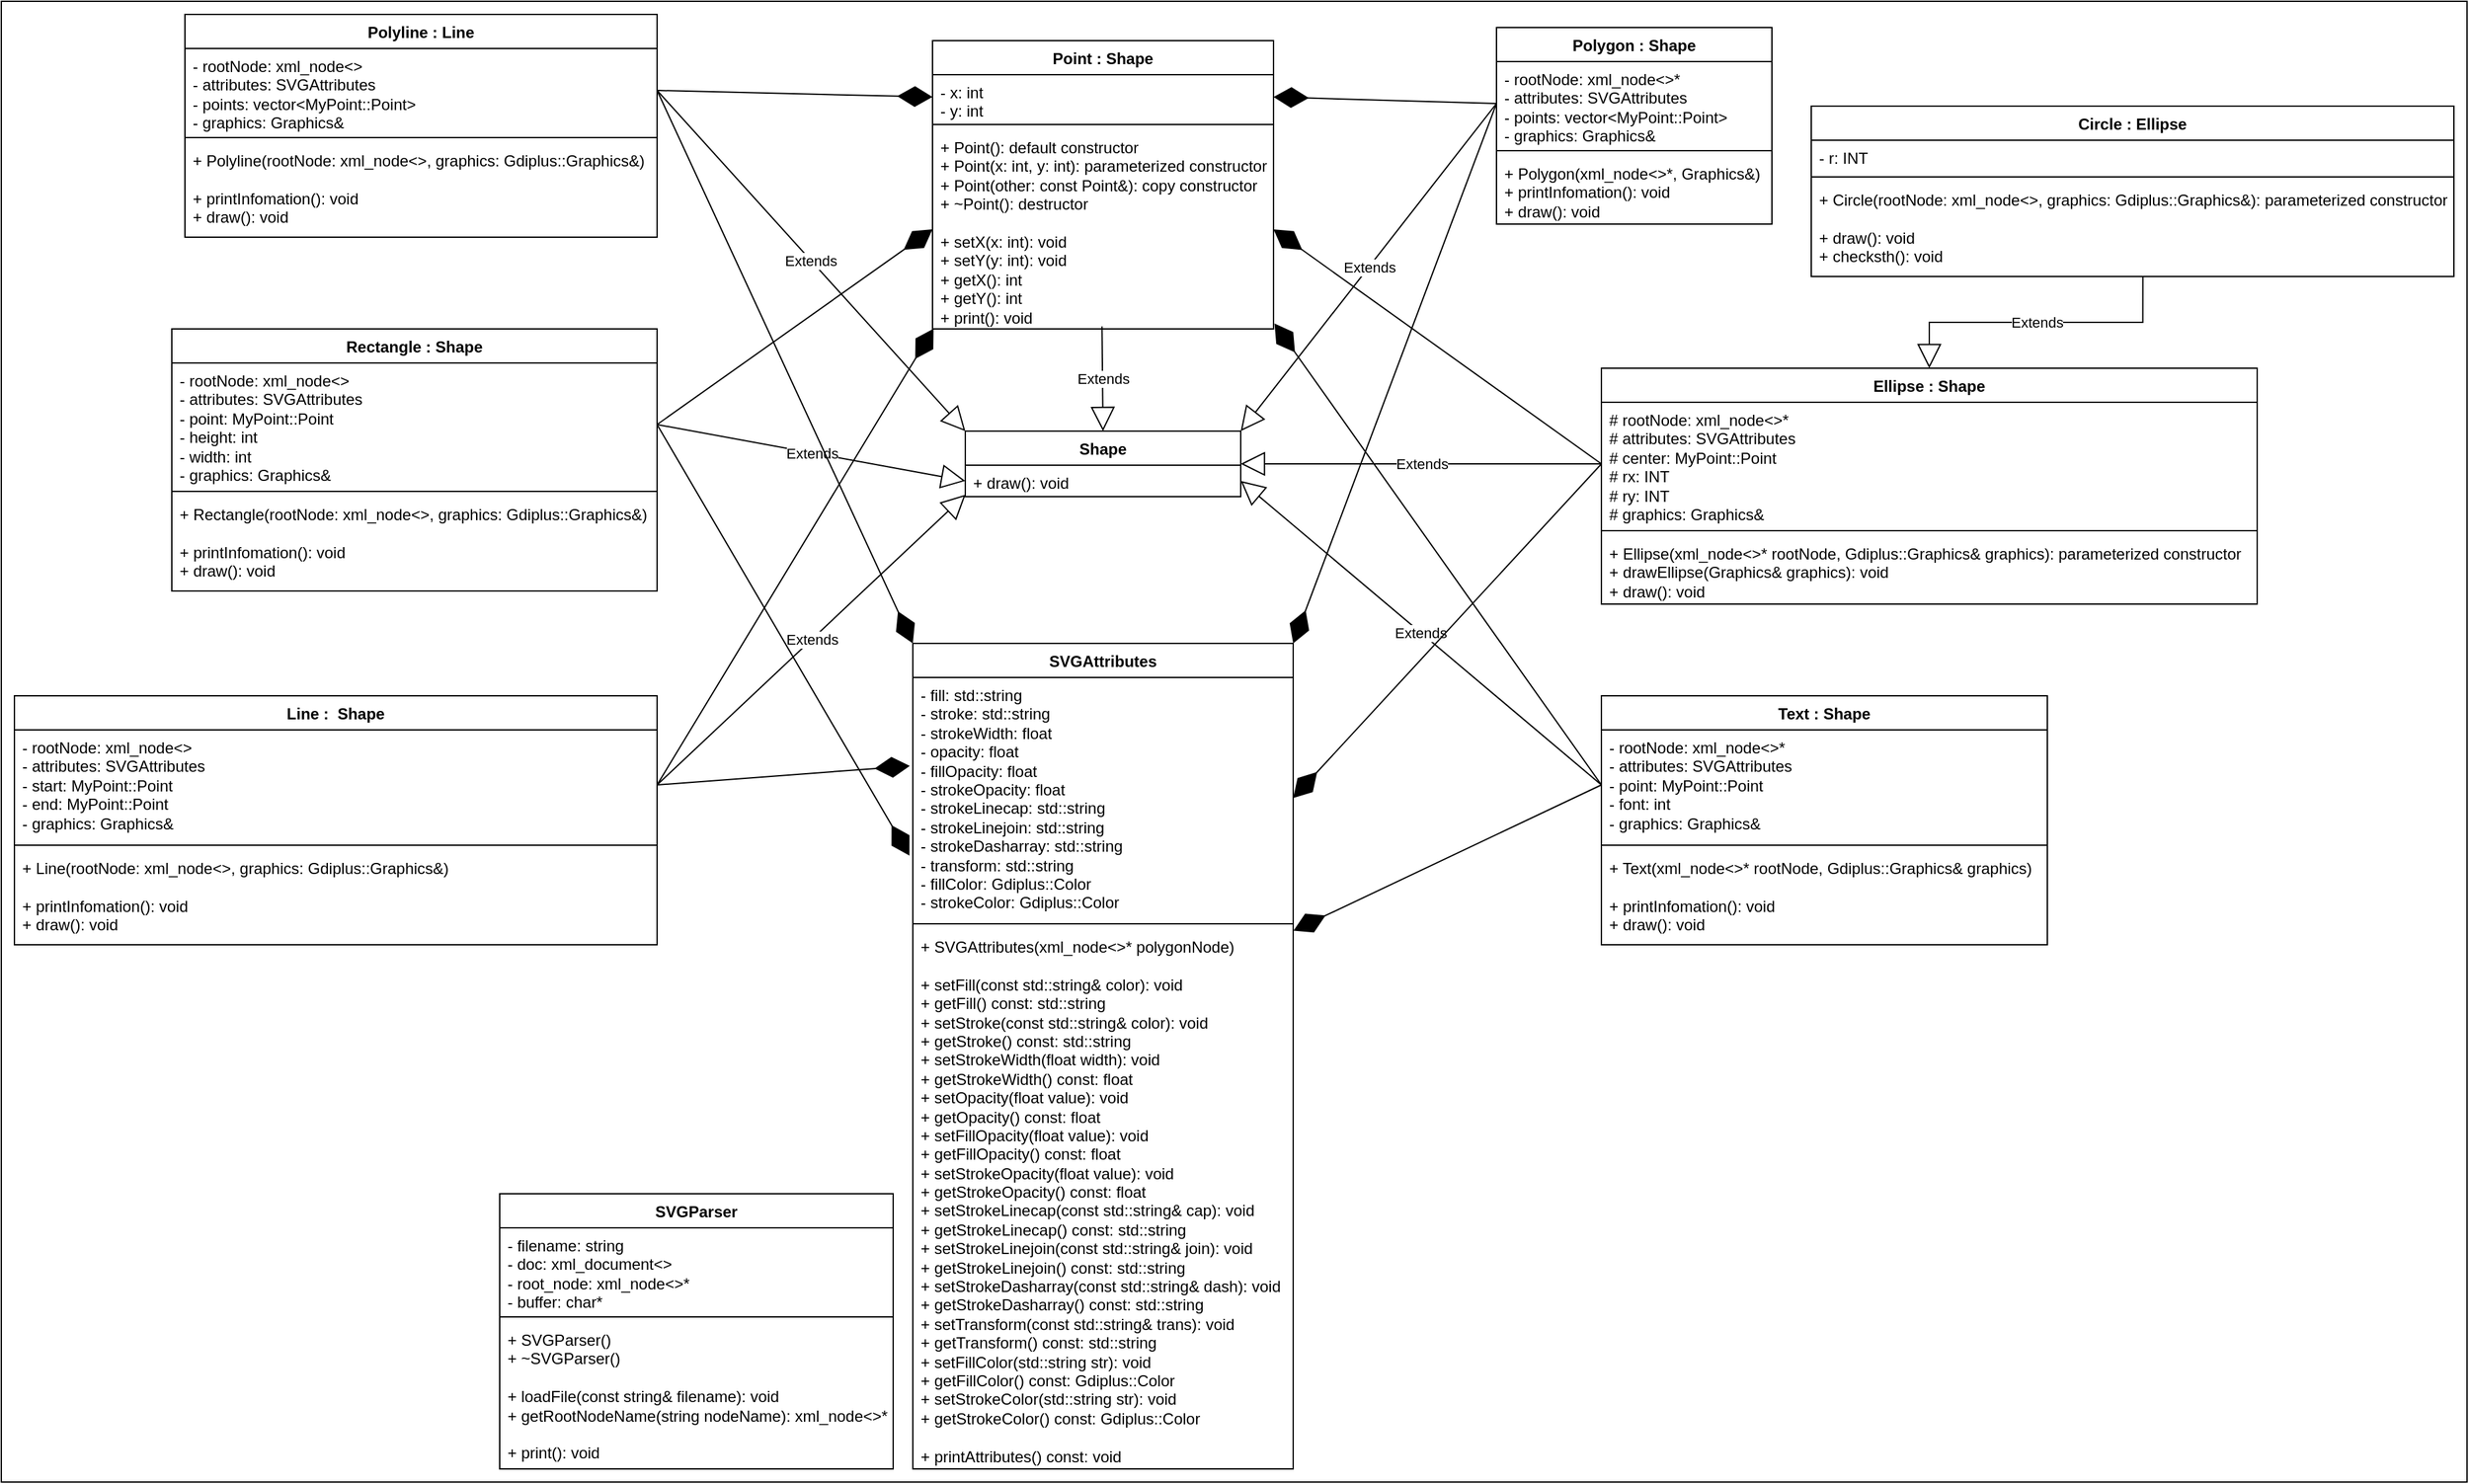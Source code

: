 <mxfile version="24.8.3">
  <diagram name="Class Diagram" id="P1AetLGwE0EaMBlv26rs">
    <mxGraphModel dx="2392" dy="1151" grid="1" gridSize="10" guides="1" tooltips="1" connect="1" arrows="1" fold="1" page="1" pageScale="1" pageWidth="850" pageHeight="1100" math="0" shadow="0">
      <root>
        <mxCell id="0" />
        <mxCell id="1" parent="0" />
        <mxCell id="tgiKolL8vVsNQKiTnMbF-88" value="" style="rounded=0;whiteSpace=wrap;html=1;" vertex="1" parent="1">
          <mxGeometry x="340" y="30" width="1880" height="1130" as="geometry" />
        </mxCell>
        <mxCell id="tgiKolL8vVsNQKiTnMbF-1" value="Ellipse : Shape" style="swimlane;fontStyle=1;align=center;verticalAlign=top;childLayout=stackLayout;horizontal=1;startSize=26;horizontalStack=0;resizeParent=1;resizeParentMax=0;resizeLast=0;collapsible=1;marginBottom=0;whiteSpace=wrap;html=1;" vertex="1" parent="1">
          <mxGeometry x="1560" y="310" width="500" height="180" as="geometry" />
        </mxCell>
        <mxCell id="tgiKolL8vVsNQKiTnMbF-2" value="&lt;div&gt;# rootNode:&amp;nbsp;&lt;span style=&quot;background-color: initial;&quot;&gt;xml_node&amp;lt;&amp;gt;*&lt;/span&gt;&lt;/div&gt;&lt;div&gt;&lt;span style=&quot;background-color: initial;&quot;&gt;# attributes:&amp;nbsp;&lt;/span&gt;&lt;span style=&quot;background-color: initial;&quot;&gt;SVGAttributes&lt;/span&gt;&lt;/div&gt;&lt;div&gt;&lt;span style=&quot;background-color: initial;&quot;&gt;# center:&amp;nbsp;&lt;/span&gt;&lt;span style=&quot;background-color: initial;&quot;&gt;MyPoint::Point&lt;/span&gt;&lt;/div&gt;&lt;div&gt;&lt;span style=&quot;background-color: initial;&quot;&gt;# rx:&amp;nbsp;&lt;/span&gt;&lt;span style=&quot;background-color: initial;&quot;&gt;INT&lt;/span&gt;&lt;/div&gt;&lt;div&gt;&lt;span style=&quot;background-color: initial;&quot;&gt;# ry:&amp;nbsp;&lt;/span&gt;&lt;span style=&quot;background-color: initial;&quot;&gt;INT&lt;/span&gt;&lt;/div&gt;&lt;div&gt;&lt;span style=&quot;background-color: initial;&quot;&gt;# graphics:&amp;nbsp;&lt;/span&gt;&lt;span style=&quot;background-color: initial;&quot;&gt;Graphics&amp;amp;&lt;/span&gt;&lt;/div&gt;" style="text;strokeColor=none;fillColor=none;align=left;verticalAlign=top;spacingLeft=4;spacingRight=4;overflow=hidden;rotatable=0;points=[[0,0.5],[1,0.5]];portConstraint=eastwest;whiteSpace=wrap;html=1;" vertex="1" parent="tgiKolL8vVsNQKiTnMbF-1">
          <mxGeometry y="26" width="500" height="94" as="geometry" />
        </mxCell>
        <mxCell id="tgiKolL8vVsNQKiTnMbF-3" value="" style="line;strokeWidth=1;fillColor=none;align=left;verticalAlign=middle;spacingTop=-1;spacingLeft=3;spacingRight=3;rotatable=0;labelPosition=right;points=[];portConstraint=eastwest;strokeColor=inherit;" vertex="1" parent="tgiKolL8vVsNQKiTnMbF-1">
          <mxGeometry y="120" width="500" height="8" as="geometry" />
        </mxCell>
        <mxCell id="tgiKolL8vVsNQKiTnMbF-4" value="&lt;div&gt;&lt;span style=&quot;background-color: initial;&quot;&gt;&lt;div&gt;+ Ellipse(xml_node&amp;lt;&amp;gt;* rootNode, Gdiplus::Graphics&amp;amp; graphics): parameterized constructor&lt;/div&gt;&lt;div&gt;+ drawEllipse(Graphics&amp;amp; graphics):&amp;nbsp;&lt;span style=&quot;background-color: initial;&quot;&gt;void&lt;/span&gt;&lt;/div&gt;&lt;/span&gt;&lt;span style=&quot;background-color: initial;&quot;&gt;&lt;div&gt;+ draw():&amp;nbsp;&lt;span style=&quot;background-color: initial;&quot;&gt;void&lt;/span&gt;&lt;span style=&quot;background-color: initial;&quot;&gt;&amp;nbsp;&lt;/span&gt;&lt;/div&gt;&lt;/span&gt;&lt;/div&gt;" style="text;strokeColor=none;fillColor=none;align=left;verticalAlign=top;spacingLeft=4;spacingRight=4;overflow=hidden;rotatable=0;points=[[0,0.5],[1,0.5]];portConstraint=eastwest;whiteSpace=wrap;html=1;" vertex="1" parent="tgiKolL8vVsNQKiTnMbF-1">
          <mxGeometry y="128" width="500" height="52" as="geometry" />
        </mxCell>
        <mxCell id="tgiKolL8vVsNQKiTnMbF-5" value="Point : Shape" style="swimlane;fontStyle=1;align=center;verticalAlign=top;childLayout=stackLayout;horizontal=1;startSize=26;horizontalStack=0;resizeParent=1;resizeParentMax=0;resizeLast=0;collapsible=1;marginBottom=0;whiteSpace=wrap;html=1;" vertex="1" parent="1">
          <mxGeometry x="1050" y="60" width="260" height="220" as="geometry" />
        </mxCell>
        <mxCell id="tgiKolL8vVsNQKiTnMbF-6" value="&lt;div&gt;- x: int&lt;/div&gt;&lt;div&gt;- y: int&lt;/div&gt;" style="text;strokeColor=none;fillColor=none;align=left;verticalAlign=top;spacingLeft=4;spacingRight=4;overflow=hidden;rotatable=0;points=[[0,0.5],[1,0.5]];portConstraint=eastwest;whiteSpace=wrap;html=1;" vertex="1" parent="tgiKolL8vVsNQKiTnMbF-5">
          <mxGeometry y="26" width="260" height="34" as="geometry" />
        </mxCell>
        <mxCell id="tgiKolL8vVsNQKiTnMbF-7" value="" style="line;strokeWidth=1;fillColor=none;align=left;verticalAlign=middle;spacingTop=-1;spacingLeft=3;spacingRight=3;rotatable=0;labelPosition=right;points=[];portConstraint=eastwest;strokeColor=inherit;" vertex="1" parent="tgiKolL8vVsNQKiTnMbF-5">
          <mxGeometry y="60" width="260" height="8" as="geometry" />
        </mxCell>
        <mxCell id="tgiKolL8vVsNQKiTnMbF-8" value="&lt;span style=&quot;background-color: initial;&quot;&gt;&lt;div&gt;+ Point(): default constructor&lt;/div&gt;&lt;div&gt;+ Point(x: int, y: int): parameterized constructor&lt;/div&gt;&lt;div&gt;+ Point(other: const Point&amp;amp;): copy constructor&lt;/div&gt;&lt;div&gt;+ ~Point(): destructor&lt;/div&gt;&lt;div&gt;&lt;br&gt;&lt;/div&gt;&lt;div&gt;+ setX(x: int): void&lt;/div&gt;&lt;div&gt;+ setY(y: int): void&lt;/div&gt;&lt;div&gt;+ getX(): int&lt;/div&gt;&lt;div&gt;+ getY(): int&lt;/div&gt;&lt;div&gt;+ print(): void&lt;/div&gt;&lt;/span&gt;" style="text;strokeColor=none;fillColor=none;align=left;verticalAlign=top;spacingLeft=4;spacingRight=4;overflow=hidden;rotatable=0;points=[[0,0.5],[1,0.5]];portConstraint=eastwest;whiteSpace=wrap;html=1;" vertex="1" parent="tgiKolL8vVsNQKiTnMbF-5">
          <mxGeometry y="68" width="260" height="152" as="geometry" />
        </mxCell>
        <mxCell id="tgiKolL8vVsNQKiTnMbF-9" value="Polygon : Shape" style="swimlane;fontStyle=1;align=center;verticalAlign=top;childLayout=stackLayout;horizontal=1;startSize=26;horizontalStack=0;resizeParent=1;resizeParentMax=0;resizeLast=0;collapsible=1;marginBottom=0;whiteSpace=wrap;html=1;" vertex="1" parent="1">
          <mxGeometry x="1480" y="50" width="210" height="150" as="geometry" />
        </mxCell>
        <mxCell id="tgiKolL8vVsNQKiTnMbF-10" value="&lt;span class=&quot;hljs-deletion&quot;&gt;- rootNode: xml_node&amp;lt;&amp;gt;*&lt;/span&gt;&lt;br/&gt;&lt;span class=&quot;hljs-deletion&quot;&gt;- attributes: SVGAttributes&lt;/span&gt;&lt;br/&gt;&lt;span class=&quot;hljs-deletion&quot;&gt;- points: vector&amp;lt;MyPoint::Point&amp;gt;&lt;/span&gt;&lt;br/&gt;&lt;span class=&quot;hljs-deletion&quot;&gt;- graphics: Graphics&amp;amp;&lt;/span&gt;" style="text;strokeColor=none;fillColor=none;align=left;verticalAlign=top;spacingLeft=4;spacingRight=4;overflow=hidden;rotatable=0;points=[[0,0.5],[1,0.5]];portConstraint=eastwest;whiteSpace=wrap;html=1;" vertex="1" parent="tgiKolL8vVsNQKiTnMbF-9">
          <mxGeometry y="26" width="210" height="64" as="geometry" />
        </mxCell>
        <mxCell id="tgiKolL8vVsNQKiTnMbF-11" value="" style="line;strokeWidth=1;fillColor=none;align=left;verticalAlign=middle;spacingTop=-1;spacingLeft=3;spacingRight=3;rotatable=0;labelPosition=right;points=[];portConstraint=eastwest;strokeColor=inherit;" vertex="1" parent="tgiKolL8vVsNQKiTnMbF-9">
          <mxGeometry y="90" width="210" height="8" as="geometry" />
        </mxCell>
        <mxCell id="tgiKolL8vVsNQKiTnMbF-12" value="&lt;span class=&quot;hljs-addition&quot;&gt;+ Polygon(xml_node&amp;lt;&amp;gt;*, Graphics&amp;amp;)&lt;/span&gt;&lt;br/&gt;&lt;span class=&quot;hljs-addition&quot;&gt;+ printInfomation(): void&lt;/span&gt;&lt;br/&gt;&lt;span class=&quot;hljs-addition&quot;&gt;+ draw(): void&lt;/span&gt;&lt;span style=&quot;background-color: initial;&quot;&gt;&lt;/span&gt;" style="text;strokeColor=none;fillColor=none;align=left;verticalAlign=top;spacingLeft=4;spacingRight=4;overflow=hidden;rotatable=0;points=[[0,0.5],[1,0.5]];portConstraint=eastwest;whiteSpace=wrap;html=1;" vertex="1" parent="tgiKolL8vVsNQKiTnMbF-9">
          <mxGeometry y="98" width="210" height="52" as="geometry" />
        </mxCell>
        <mxCell id="tgiKolL8vVsNQKiTnMbF-17" value="SVGAttributes" style="swimlane;fontStyle=1;align=center;verticalAlign=top;childLayout=stackLayout;horizontal=1;startSize=26;horizontalStack=0;resizeParent=1;resizeParentMax=0;resizeLast=0;collapsible=1;marginBottom=0;whiteSpace=wrap;html=1;" vertex="1" parent="1">
          <mxGeometry x="1035" y="520" width="290" height="630" as="geometry" />
        </mxCell>
        <mxCell id="tgiKolL8vVsNQKiTnMbF-18" value="- fill: &lt;span class=&quot;hljs-built_in&quot;&gt;std&lt;/span&gt;::&lt;span class=&quot;hljs-built_in&quot;&gt;string&lt;/span&gt;&lt;br/&gt;- stroke: &lt;span class=&quot;hljs-built_in&quot;&gt;std&lt;/span&gt;::&lt;span class=&quot;hljs-built_in&quot;&gt;string&lt;/span&gt;&lt;br/&gt;- strokeWidth: &lt;span class=&quot;hljs-type&quot;&gt;float&lt;/span&gt;&lt;br/&gt;- opacity: &lt;span class=&quot;hljs-type&quot;&gt;float&lt;/span&gt;&lt;br/&gt;- fillOpacity: &lt;span class=&quot;hljs-type&quot;&gt;float&lt;/span&gt;&lt;br/&gt;- strokeOpacity: &lt;span class=&quot;hljs-type&quot;&gt;float&lt;/span&gt;&lt;br/&gt;- strokeLinecap: &lt;span class=&quot;hljs-built_in&quot;&gt;std&lt;/span&gt;::&lt;span class=&quot;hljs-built_in&quot;&gt;string&lt;/span&gt;&lt;br/&gt;- strokeLinejoin: &lt;span class=&quot;hljs-built_in&quot;&gt;std&lt;/span&gt;::&lt;span class=&quot;hljs-built_in&quot;&gt;string&lt;/span&gt;&lt;br/&gt;- strokeDasharray: &lt;span class=&quot;hljs-built_in&quot;&gt;std&lt;/span&gt;::&lt;span class=&quot;hljs-built_in&quot;&gt;string&lt;/span&gt;&lt;br/&gt;- transform: &lt;span class=&quot;hljs-built_in&quot;&gt;std&lt;/span&gt;::&lt;span class=&quot;hljs-built_in&quot;&gt;string&lt;/span&gt;&lt;br/&gt;- fillColor: Gdiplus::Color&lt;br/&gt;- strokeColor: Gdiplus::Color" style="text;strokeColor=none;fillColor=none;align=left;verticalAlign=top;spacingLeft=4;spacingRight=4;overflow=hidden;rotatable=0;points=[[0,0.5],[1,0.5]];portConstraint=eastwest;whiteSpace=wrap;html=1;" vertex="1" parent="tgiKolL8vVsNQKiTnMbF-17">
          <mxGeometry y="26" width="290" height="184" as="geometry" />
        </mxCell>
        <mxCell id="tgiKolL8vVsNQKiTnMbF-19" value="" style="line;strokeWidth=1;fillColor=none;align=left;verticalAlign=middle;spacingTop=-1;spacingLeft=3;spacingRight=3;rotatable=0;labelPosition=right;points=[];portConstraint=eastwest;strokeColor=inherit;" vertex="1" parent="tgiKolL8vVsNQKiTnMbF-17">
          <mxGeometry y="210" width="290" height="8" as="geometry" />
        </mxCell>
        <mxCell id="tgiKolL8vVsNQKiTnMbF-20" value="+ SVGAttributes(xml_node&amp;lt;&amp;gt;* polygonNode)&lt;div&gt;&lt;br&gt;+ setFill(&lt;span class=&quot;hljs-type&quot;&gt;const&lt;/span&gt; &lt;span class=&quot;hljs-built_in&quot;&gt;std&lt;/span&gt;::&lt;span class=&quot;hljs-built_in&quot;&gt;string&lt;/span&gt;&amp;amp; color): &lt;span class=&quot;hljs-type&quot;&gt;void&lt;/span&gt;&lt;br&gt;+ getFill() &lt;span class=&quot;hljs-type&quot;&gt;const&lt;/span&gt;: &lt;span class=&quot;hljs-built_in&quot;&gt;std&lt;/span&gt;::&lt;span class=&quot;hljs-built_in&quot;&gt;string&lt;/span&gt;&lt;br&gt;+ setStroke(&lt;span class=&quot;hljs-type&quot;&gt;const&lt;/span&gt; &lt;span class=&quot;hljs-built_in&quot;&gt;std&lt;/span&gt;::&lt;span class=&quot;hljs-built_in&quot;&gt;string&lt;/span&gt;&amp;amp; color): &lt;span class=&quot;hljs-type&quot;&gt;void&lt;/span&gt;&lt;br&gt;+ getStroke() &lt;span class=&quot;hljs-type&quot;&gt;const&lt;/span&gt;: &lt;span class=&quot;hljs-built_in&quot;&gt;std&lt;/span&gt;::&lt;span class=&quot;hljs-built_in&quot;&gt;string&lt;/span&gt;&lt;br&gt;+ setStrokeWidth(&lt;span class=&quot;hljs-type&quot;&gt;float&lt;/span&gt; width): &lt;span class=&quot;hljs-type&quot;&gt;void&lt;/span&gt;&lt;br&gt;+ getStrokeWidth() &lt;span class=&quot;hljs-type&quot;&gt;const&lt;/span&gt;: &lt;span class=&quot;hljs-type&quot;&gt;float&lt;/span&gt;&lt;br&gt;+ setOpacity(&lt;span class=&quot;hljs-type&quot;&gt;float&lt;/span&gt; value): &lt;span class=&quot;hljs-type&quot;&gt;void&lt;/span&gt;&lt;br&gt;+ getOpacity() &lt;span class=&quot;hljs-type&quot;&gt;const&lt;/span&gt;: &lt;span class=&quot;hljs-type&quot;&gt;float&lt;/span&gt;&lt;br&gt;+ setFillOpacity(&lt;span class=&quot;hljs-type&quot;&gt;float&lt;/span&gt; value): &lt;span class=&quot;hljs-type&quot;&gt;void&lt;/span&gt;&lt;br&gt;+ getFillOpacity() &lt;span class=&quot;hljs-type&quot;&gt;const&lt;/span&gt;: &lt;span class=&quot;hljs-type&quot;&gt;float&lt;/span&gt;&lt;br&gt;+ setStrokeOpacity(&lt;span class=&quot;hljs-type&quot;&gt;float&lt;/span&gt; value): &lt;span class=&quot;hljs-type&quot;&gt;void&lt;/span&gt;&lt;br&gt;+ getStrokeOpacity() &lt;span class=&quot;hljs-type&quot;&gt;const&lt;/span&gt;: &lt;span class=&quot;hljs-type&quot;&gt;float&lt;/span&gt;&lt;br&gt;+ setStrokeLinecap(&lt;span class=&quot;hljs-type&quot;&gt;const&lt;/span&gt; &lt;span class=&quot;hljs-built_in&quot;&gt;std&lt;/span&gt;::&lt;span class=&quot;hljs-built_in&quot;&gt;string&lt;/span&gt;&amp;amp; cap): &lt;span class=&quot;hljs-type&quot;&gt;void&lt;/span&gt;&lt;br&gt;+ getStrokeLinecap() &lt;span class=&quot;hljs-type&quot;&gt;const&lt;/span&gt;: &lt;span class=&quot;hljs-built_in&quot;&gt;std&lt;/span&gt;::&lt;span class=&quot;hljs-built_in&quot;&gt;string&lt;/span&gt;&lt;br&gt;+ setStrokeLinejoin(&lt;span class=&quot;hljs-type&quot;&gt;const&lt;/span&gt; &lt;span class=&quot;hljs-built_in&quot;&gt;std&lt;/span&gt;::&lt;span class=&quot;hljs-built_in&quot;&gt;string&lt;/span&gt;&amp;amp; join): &lt;span class=&quot;hljs-type&quot;&gt;void&lt;/span&gt;&lt;br&gt;+ getStrokeLinejoin() &lt;span class=&quot;hljs-type&quot;&gt;const&lt;/span&gt;: &lt;span class=&quot;hljs-built_in&quot;&gt;std&lt;/span&gt;::&lt;span class=&quot;hljs-built_in&quot;&gt;string&lt;/span&gt;&lt;br&gt;+ setStrokeDasharray(&lt;span class=&quot;hljs-type&quot;&gt;const&lt;/span&gt; &lt;span class=&quot;hljs-built_in&quot;&gt;std&lt;/span&gt;::&lt;span class=&quot;hljs-built_in&quot;&gt;string&lt;/span&gt;&amp;amp; dash): &lt;span class=&quot;hljs-type&quot;&gt;void&lt;/span&gt;&lt;br&gt;+ getStrokeDasharray() &lt;span class=&quot;hljs-type&quot;&gt;const&lt;/span&gt;: &lt;span class=&quot;hljs-built_in&quot;&gt;std&lt;/span&gt;::&lt;span class=&quot;hljs-built_in&quot;&gt;string&lt;/span&gt;&lt;br&gt;+ setTransform(&lt;span class=&quot;hljs-type&quot;&gt;const&lt;/span&gt; &lt;span class=&quot;hljs-built_in&quot;&gt;std&lt;/span&gt;::&lt;span class=&quot;hljs-built_in&quot;&gt;string&lt;/span&gt;&amp;amp; trans): &lt;span class=&quot;hljs-type&quot;&gt;void&lt;/span&gt;&lt;br&gt;+ getTransform() &lt;span class=&quot;hljs-type&quot;&gt;const&lt;/span&gt;: &lt;span class=&quot;hljs-built_in&quot;&gt;std&lt;/span&gt;::&lt;span class=&quot;hljs-built_in&quot;&gt;string&lt;/span&gt;&lt;br&gt;+ setFillColor(&lt;span class=&quot;hljs-built_in&quot;&gt;std&lt;/span&gt;::&lt;span class=&quot;hljs-built_in&quot;&gt;string&lt;/span&gt; str): &lt;span class=&quot;hljs-type&quot;&gt;void&lt;/span&gt;&lt;br&gt;+ getFillColor() &lt;span class=&quot;hljs-type&quot;&gt;const&lt;/span&gt;: Gdiplus::Color&lt;br&gt;+ setStrokeColor(&lt;span class=&quot;hljs-built_in&quot;&gt;std&lt;/span&gt;::&lt;span class=&quot;hljs-built_in&quot;&gt;string&lt;/span&gt; str): &lt;span class=&quot;hljs-type&quot;&gt;void&lt;/span&gt;&lt;br&gt;+ getStrokeColor() &lt;span class=&quot;hljs-type&quot;&gt;const&lt;/span&gt;: Gdiplus::Color&lt;span style=&quot;background-color: initial;&quot;&gt;&lt;/span&gt;&lt;/div&gt;&lt;div&gt;&lt;br&gt;&lt;/div&gt;&lt;div&gt;+ printAttributes()&amp;nbsp;&lt;span class=&quot;hljs-type&quot;&gt;const&lt;/span&gt;:&amp;nbsp;&lt;span class=&quot;hljs-type&quot;&gt;void&lt;/span&gt;&lt;br&gt;&lt;/div&gt;" style="text;strokeColor=none;fillColor=none;align=left;verticalAlign=top;spacingLeft=4;spacingRight=4;overflow=hidden;rotatable=0;points=[[0,0.5],[1,0.5]];portConstraint=eastwest;whiteSpace=wrap;html=1;" vertex="1" parent="tgiKolL8vVsNQKiTnMbF-17">
          <mxGeometry y="218" width="290" height="412" as="geometry" />
        </mxCell>
        <mxCell id="tgiKolL8vVsNQKiTnMbF-22" value="SVGParser" style="swimlane;fontStyle=1;align=center;verticalAlign=top;childLayout=stackLayout;horizontal=1;startSize=26;horizontalStack=0;resizeParent=1;resizeParentMax=0;resizeLast=0;collapsible=1;marginBottom=0;whiteSpace=wrap;html=1;" vertex="1" parent="1">
          <mxGeometry x="720" y="940" width="300" height="210" as="geometry" />
        </mxCell>
        <mxCell id="tgiKolL8vVsNQKiTnMbF-23" value="&lt;span class=&quot;hljs-deletion&quot;&gt;- filename: string&lt;/span&gt;&lt;br/&gt;&lt;span class=&quot;hljs-deletion&quot;&gt;- doc: xml_document&amp;lt;&amp;gt;&lt;/span&gt;&lt;br/&gt;&lt;span class=&quot;hljs-deletion&quot;&gt;- root_node: xml_node&amp;lt;&amp;gt;*&lt;/span&gt;&lt;br/&gt;&lt;span class=&quot;hljs-deletion&quot;&gt;- buffer: char*&lt;/span&gt;" style="text;strokeColor=none;fillColor=none;align=left;verticalAlign=top;spacingLeft=4;spacingRight=4;overflow=hidden;rotatable=0;points=[[0,0.5],[1,0.5]];portConstraint=eastwest;whiteSpace=wrap;html=1;" vertex="1" parent="tgiKolL8vVsNQKiTnMbF-22">
          <mxGeometry y="26" width="300" height="64" as="geometry" />
        </mxCell>
        <mxCell id="tgiKolL8vVsNQKiTnMbF-24" value="" style="line;strokeWidth=1;fillColor=none;align=left;verticalAlign=middle;spacingTop=-1;spacingLeft=3;spacingRight=3;rotatable=0;labelPosition=right;points=[];portConstraint=eastwest;strokeColor=inherit;" vertex="1" parent="tgiKolL8vVsNQKiTnMbF-22">
          <mxGeometry y="90" width="300" height="8" as="geometry" />
        </mxCell>
        <mxCell id="tgiKolL8vVsNQKiTnMbF-25" value="&lt;span class=&quot;hljs-addition&quot;&gt;+ SVGParser()&lt;/span&gt;&lt;br&gt;&lt;span class=&quot;hljs-addition&quot;&gt;+ ~SVGParser()&lt;/span&gt;&lt;div&gt;&lt;br&gt;&lt;span class=&quot;hljs-addition&quot;&gt;+ loadFile(const string&amp;amp; filename): void&lt;/span&gt;&lt;br&gt;&lt;span class=&quot;hljs-addition&quot;&gt;+ getRootNodeName(string nodeName): xml_node&amp;lt;&amp;gt;*&lt;/span&gt;&lt;/div&gt;&lt;div&gt;&lt;br&gt;&lt;span class=&quot;hljs-addition&quot;&gt;+ print(): void&lt;/span&gt;&lt;span style=&quot;background-color: initial;&quot;&gt;&lt;/span&gt;&lt;/div&gt;" style="text;strokeColor=none;fillColor=none;align=left;verticalAlign=top;spacingLeft=4;spacingRight=4;overflow=hidden;rotatable=0;points=[[0,0.5],[1,0.5]];portConstraint=eastwest;whiteSpace=wrap;html=1;" vertex="1" parent="tgiKolL8vVsNQKiTnMbF-22">
          <mxGeometry y="98" width="300" height="112" as="geometry" />
        </mxCell>
        <mxCell id="tgiKolL8vVsNQKiTnMbF-27" value="                  Text : Shape" style="swimlane;fontStyle=1;align=center;verticalAlign=top;childLayout=stackLayout;horizontal=1;startSize=26;horizontalStack=0;resizeParent=1;resizeParentMax=0;resizeLast=0;collapsible=1;marginBottom=0;whiteSpace=wrap;html=1;" vertex="1" parent="1">
          <mxGeometry x="1560" y="560" width="340" height="190" as="geometry" />
        </mxCell>
        <mxCell id="tgiKolL8vVsNQKiTnMbF-28" value="&lt;span class=&quot;hljs-deletion&quot;&gt;- rootNode: xml_node&amp;lt;&amp;gt;*&lt;/span&gt;&lt;br/&gt;&lt;span class=&quot;hljs-deletion&quot;&gt;- attributes: SVGAttributes&lt;/span&gt;&lt;br/&gt;&lt;span class=&quot;hljs-deletion&quot;&gt;- point: MyPoint::Point&lt;/span&gt;&lt;br/&gt;&lt;span class=&quot;hljs-deletion&quot;&gt;- font: int&lt;/span&gt;&lt;br/&gt;&lt;span class=&quot;hljs-deletion&quot;&gt;- graphics: Graphics&amp;amp;&lt;/span&gt;" style="text;strokeColor=none;fillColor=none;align=left;verticalAlign=top;spacingLeft=4;spacingRight=4;overflow=hidden;rotatable=0;points=[[0,0.5],[1,0.5]];portConstraint=eastwest;whiteSpace=wrap;html=1;" vertex="1" parent="tgiKolL8vVsNQKiTnMbF-27">
          <mxGeometry y="26" width="340" height="84" as="geometry" />
        </mxCell>
        <mxCell id="tgiKolL8vVsNQKiTnMbF-29" value="" style="line;strokeWidth=1;fillColor=none;align=left;verticalAlign=middle;spacingTop=-1;spacingLeft=3;spacingRight=3;rotatable=0;labelPosition=right;points=[];portConstraint=eastwest;strokeColor=inherit;" vertex="1" parent="tgiKolL8vVsNQKiTnMbF-27">
          <mxGeometry y="110" width="340" height="8" as="geometry" />
        </mxCell>
        <mxCell id="tgiKolL8vVsNQKiTnMbF-30" value="&lt;span class=&quot;hljs-addition&quot;&gt;+ Text(xml_node&amp;lt;&amp;gt;* rootNode, Gdiplus::Graphics&amp;amp; graphics)&lt;/span&gt;&lt;br&gt;&lt;span class=&quot;hljs-addition&quot;&gt;&lt;br&gt;&lt;/span&gt;&lt;div&gt;&lt;span class=&quot;hljs-addition&quot;&gt;+ printInfomation(): void&lt;/span&gt;&lt;br&gt;&lt;span class=&quot;hljs-addition&quot;&gt;+ draw(): void&lt;/span&gt;&lt;span style=&quot;background-color: initial;&quot;&gt;&lt;/span&gt;&lt;/div&gt;" style="text;strokeColor=none;fillColor=none;align=left;verticalAlign=top;spacingLeft=4;spacingRight=4;overflow=hidden;rotatable=0;points=[[0,0.5],[1,0.5]];portConstraint=eastwest;whiteSpace=wrap;html=1;" vertex="1" parent="tgiKolL8vVsNQKiTnMbF-27">
          <mxGeometry y="118" width="340" height="72" as="geometry" />
        </mxCell>
        <mxCell id="tgiKolL8vVsNQKiTnMbF-32" value="          Circle : Ellipse&lt;div&gt;&lt;br/&gt;&lt;/div&gt;" style="swimlane;fontStyle=1;align=center;verticalAlign=top;childLayout=stackLayout;horizontal=1;startSize=26;horizontalStack=0;resizeParent=1;resizeParentMax=0;resizeLast=0;collapsible=1;marginBottom=0;whiteSpace=wrap;html=1;" vertex="1" parent="1">
          <mxGeometry x="1720" y="110" width="490" height="130" as="geometry" />
        </mxCell>
        <mxCell id="tgiKolL8vVsNQKiTnMbF-33" value="- r: INT&amp;nbsp;" style="text;strokeColor=none;fillColor=none;align=left;verticalAlign=top;spacingLeft=4;spacingRight=4;overflow=hidden;rotatable=0;points=[[0,0.5],[1,0.5]];portConstraint=eastwest;whiteSpace=wrap;html=1;" vertex="1" parent="tgiKolL8vVsNQKiTnMbF-32">
          <mxGeometry y="26" width="490" height="24" as="geometry" />
        </mxCell>
        <mxCell id="tgiKolL8vVsNQKiTnMbF-34" value="" style="line;strokeWidth=1;fillColor=none;align=left;verticalAlign=middle;spacingTop=-1;spacingLeft=3;spacingRight=3;rotatable=0;labelPosition=right;points=[];portConstraint=eastwest;strokeColor=inherit;" vertex="1" parent="tgiKolL8vVsNQKiTnMbF-32">
          <mxGeometry y="50" width="490" height="8" as="geometry" />
        </mxCell>
        <mxCell id="tgiKolL8vVsNQKiTnMbF-35" value="&lt;span class=&quot;hljs-bullet&quot;&gt;+&lt;/span&gt; Circle(rootNode: xml&lt;span class=&quot;hljs-emphasis&quot;&gt;_node&amp;lt;&amp;gt;, graphics: Gdiplus::Graphics&amp;amp;): parameterized constructor&lt;br&gt;&lt;br&gt;&lt;/span&gt;&lt;div&gt;&lt;span class=&quot;hljs-emphasis&quot;&gt;+ draw(): void&lt;br&gt;+ checksth(): void&lt;/span&gt;&lt;span style=&quot;background-color: initial;&quot;&gt;&lt;/span&gt;&lt;/div&gt;" style="text;strokeColor=none;fillColor=none;align=left;verticalAlign=top;spacingLeft=4;spacingRight=4;overflow=hidden;rotatable=0;points=[[0,0.5],[1,0.5]];portConstraint=eastwest;whiteSpace=wrap;html=1;" vertex="1" parent="tgiKolL8vVsNQKiTnMbF-32">
          <mxGeometry y="58" width="490" height="72" as="geometry" />
        </mxCell>
        <mxCell id="tgiKolL8vVsNQKiTnMbF-44" value="&lt;div&gt;          Polyline : Line&lt;/div&gt;" style="swimlane;fontStyle=1;align=center;verticalAlign=top;childLayout=stackLayout;horizontal=1;startSize=26;horizontalStack=0;resizeParent=1;resizeParentMax=0;resizeLast=0;collapsible=1;marginBottom=0;whiteSpace=wrap;html=1;" vertex="1" parent="1">
          <mxGeometry x="480" y="40" width="360" height="170" as="geometry" />
        </mxCell>
        <mxCell id="tgiKolL8vVsNQKiTnMbF-45" value="&lt;span class=&quot;hljs-deletion&quot;&gt;- rootNode: xml_node&amp;lt;&amp;gt;&lt;/span&gt;&lt;br/&gt;&lt;span class=&quot;hljs-deletion&quot;&gt;- attributes: SVGAttributes&lt;/span&gt;&lt;br/&gt;&lt;span class=&quot;hljs-deletion&quot;&gt;- points: vector&amp;lt;MyPoint::Point&amp;gt;&lt;/span&gt;&lt;br/&gt;&lt;span class=&quot;hljs-deletion&quot;&gt;- graphics: Graphics&amp;amp;&lt;/span&gt;" style="text;strokeColor=none;fillColor=none;align=left;verticalAlign=top;spacingLeft=4;spacingRight=4;overflow=hidden;rotatable=0;points=[[0,0.5],[1,0.5]];portConstraint=eastwest;whiteSpace=wrap;html=1;" vertex="1" parent="tgiKolL8vVsNQKiTnMbF-44">
          <mxGeometry y="26" width="360" height="64" as="geometry" />
        </mxCell>
        <mxCell id="tgiKolL8vVsNQKiTnMbF-46" value="" style="line;strokeWidth=1;fillColor=none;align=left;verticalAlign=middle;spacingTop=-1;spacingLeft=3;spacingRight=3;rotatable=0;labelPosition=right;points=[];portConstraint=eastwest;strokeColor=inherit;" vertex="1" parent="tgiKolL8vVsNQKiTnMbF-44">
          <mxGeometry y="90" width="360" height="8" as="geometry" />
        </mxCell>
        <mxCell id="tgiKolL8vVsNQKiTnMbF-47" value="&lt;span class=&quot;hljs-addition&quot;&gt;+ Polyline(rootNode: xml_node&amp;lt;&amp;gt;, graphics: Gdiplus::Graphics&amp;amp;)&lt;/span&gt;&lt;div&gt;&lt;br&gt;&lt;span class=&quot;hljs-addition&quot;&gt;+ printInfomation(): void&lt;/span&gt;&lt;br&gt;&lt;span class=&quot;hljs-addition&quot;&gt;+ draw(): void&lt;/span&gt;&lt;/div&gt;" style="text;strokeColor=none;fillColor=none;align=left;verticalAlign=top;spacingLeft=4;spacingRight=4;overflow=hidden;rotatable=0;points=[[0,0.5],[1,0.5]];portConstraint=eastwest;whiteSpace=wrap;html=1;" vertex="1" parent="tgiKolL8vVsNQKiTnMbF-44">
          <mxGeometry y="98" width="360" height="72" as="geometry" />
        </mxCell>
        <mxCell id="tgiKolL8vVsNQKiTnMbF-48" value="&lt;div&gt;          Rectangle : Shape&lt;/div&gt;" style="swimlane;fontStyle=1;align=center;verticalAlign=top;childLayout=stackLayout;horizontal=1;startSize=26;horizontalStack=0;resizeParent=1;resizeParentMax=0;resizeLast=0;collapsible=1;marginBottom=0;whiteSpace=wrap;html=1;" vertex="1" parent="1">
          <mxGeometry x="470" y="280" width="370" height="200" as="geometry" />
        </mxCell>
        <mxCell id="tgiKolL8vVsNQKiTnMbF-49" value="&lt;span class=&quot;hljs-deletion&quot;&gt;- rootNode: xml_node&amp;lt;&amp;gt;&lt;/span&gt;&lt;br/&gt;&lt;span class=&quot;hljs-deletion&quot;&gt;- attributes: SVGAttributes&lt;/span&gt;&lt;br/&gt;&lt;span class=&quot;hljs-deletion&quot;&gt;- point: MyPoint::Point&lt;/span&gt;&lt;br/&gt;&lt;span class=&quot;hljs-deletion&quot;&gt;- height: int&lt;/span&gt;&lt;br/&gt;&lt;span class=&quot;hljs-deletion&quot;&gt;- width: int&lt;/span&gt;&lt;br/&gt;&lt;span class=&quot;hljs-deletion&quot;&gt;- graphics: Graphics&amp;amp;&lt;/span&gt;" style="text;strokeColor=none;fillColor=none;align=left;verticalAlign=top;spacingLeft=4;spacingRight=4;overflow=hidden;rotatable=0;points=[[0,0.5],[1,0.5]];portConstraint=eastwest;whiteSpace=wrap;html=1;" vertex="1" parent="tgiKolL8vVsNQKiTnMbF-48">
          <mxGeometry y="26" width="370" height="94" as="geometry" />
        </mxCell>
        <mxCell id="tgiKolL8vVsNQKiTnMbF-50" value="" style="line;strokeWidth=1;fillColor=none;align=left;verticalAlign=middle;spacingTop=-1;spacingLeft=3;spacingRight=3;rotatable=0;labelPosition=right;points=[];portConstraint=eastwest;strokeColor=inherit;" vertex="1" parent="tgiKolL8vVsNQKiTnMbF-48">
          <mxGeometry y="120" width="370" height="8" as="geometry" />
        </mxCell>
        <mxCell id="tgiKolL8vVsNQKiTnMbF-51" value="&lt;span class=&quot;hljs-addition&quot;&gt;+ Rectangle(rootNode: xml_node&amp;lt;&amp;gt;, graphics: Gdiplus::Graphics&amp;amp;)&lt;/span&gt;&lt;div&gt;&lt;br&gt;&lt;span class=&quot;hljs-addition&quot;&gt;+ printInfomation(): void&lt;/span&gt;&lt;br&gt;&lt;span class=&quot;hljs-addition&quot;&gt;+ draw(): void&lt;/span&gt;&lt;/div&gt;" style="text;strokeColor=none;fillColor=none;align=left;verticalAlign=top;spacingLeft=4;spacingRight=4;overflow=hidden;rotatable=0;points=[[0,0.5],[1,0.5]];portConstraint=eastwest;whiteSpace=wrap;html=1;" vertex="1" parent="tgiKolL8vVsNQKiTnMbF-48">
          <mxGeometry y="128" width="370" height="72" as="geometry" />
        </mxCell>
        <mxCell id="tgiKolL8vVsNQKiTnMbF-52" value="Shape" style="swimlane;fontStyle=1;align=center;verticalAlign=top;childLayout=stackLayout;horizontal=1;startSize=26;horizontalStack=0;resizeParent=1;resizeParentMax=0;resizeLast=0;collapsible=1;marginBottom=0;whiteSpace=wrap;html=1;" vertex="1" parent="1">
          <mxGeometry x="1075" y="358" width="210" height="50" as="geometry" />
        </mxCell>
        <mxCell id="tgiKolL8vVsNQKiTnMbF-55" value="+ draw(): void" style="text;strokeColor=none;fillColor=none;align=left;verticalAlign=top;spacingLeft=4;spacingRight=4;overflow=hidden;rotatable=0;points=[[0,0.5],[1,0.5]];portConstraint=eastwest;whiteSpace=wrap;html=1;" vertex="1" parent="tgiKolL8vVsNQKiTnMbF-52">
          <mxGeometry y="26" width="210" height="24" as="geometry" />
        </mxCell>
        <mxCell id="tgiKolL8vVsNQKiTnMbF-56" value="Extends" style="endArrow=block;endSize=16;endFill=0;html=1;rounded=0;exitX=0.497;exitY=0.988;exitDx=0;exitDy=0;exitPerimeter=0;entryX=0.5;entryY=0;entryDx=0;entryDy=0;" edge="1" parent="1" source="tgiKolL8vVsNQKiTnMbF-8" target="tgiKolL8vVsNQKiTnMbF-52">
          <mxGeometry width="160" relative="1" as="geometry">
            <mxPoint x="1020" y="410" as="sourcePoint" />
            <mxPoint x="1180" y="370" as="targetPoint" />
          </mxGeometry>
        </mxCell>
        <mxCell id="tgiKolL8vVsNQKiTnMbF-57" value="Extends" style="endArrow=block;endSize=16;endFill=0;html=1;rounded=0;exitX=1;exitY=0.5;exitDx=0;exitDy=0;entryX=0.001;entryY=0.94;entryDx=0;entryDy=0;entryPerimeter=0;" edge="1" parent="1" source="tgiKolL8vVsNQKiTnMbF-41" target="tgiKolL8vVsNQKiTnMbF-55">
          <mxGeometry width="160" relative="1" as="geometry">
            <mxPoint x="1194" y="288" as="sourcePoint" />
            <mxPoint x="1195" y="370" as="targetPoint" />
          </mxGeometry>
        </mxCell>
        <mxCell id="tgiKolL8vVsNQKiTnMbF-58" value="Extends" style="endArrow=block;endSize=16;endFill=0;html=1;rounded=0;exitX=1;exitY=0.5;exitDx=0;exitDy=0;entryX=0;entryY=0.5;entryDx=0;entryDy=0;" edge="1" parent="1" source="tgiKolL8vVsNQKiTnMbF-49" target="tgiKolL8vVsNQKiTnMbF-55">
          <mxGeometry width="160" relative="1" as="geometry">
            <mxPoint x="1204" y="298" as="sourcePoint" />
            <mxPoint x="1205" y="380" as="targetPoint" />
          </mxGeometry>
        </mxCell>
        <mxCell id="tgiKolL8vVsNQKiTnMbF-61" value="Extends" style="endArrow=block;endSize=16;endFill=0;html=1;rounded=0;exitX=0;exitY=0.5;exitDx=0;exitDy=0;entryX=1;entryY=0.5;entryDx=0;entryDy=0;" edge="1" parent="1" source="tgiKolL8vVsNQKiTnMbF-2" target="tgiKolL8vVsNQKiTnMbF-52">
          <mxGeometry width="160" relative="1" as="geometry">
            <mxPoint x="1310" y="310" as="sourcePoint" />
            <mxPoint x="1520" y="397" as="targetPoint" />
          </mxGeometry>
        </mxCell>
        <mxCell id="tgiKolL8vVsNQKiTnMbF-62" value="Extends" style="endArrow=block;endSize=16;endFill=0;html=1;rounded=0;exitX=0;exitY=0.5;exitDx=0;exitDy=0;entryX=1;entryY=0.5;entryDx=0;entryDy=0;" edge="1" parent="1" source="tgiKolL8vVsNQKiTnMbF-28" target="tgiKolL8vVsNQKiTnMbF-55">
          <mxGeometry width="160" relative="1" as="geometry">
            <mxPoint x="1320" y="320" as="sourcePoint" />
            <mxPoint x="1530" y="407" as="targetPoint" />
          </mxGeometry>
        </mxCell>
        <mxCell id="tgiKolL8vVsNQKiTnMbF-63" value="Extends" style="endArrow=block;endSize=16;endFill=0;html=1;rounded=0;exitX=0.516;exitY=0.995;exitDx=0;exitDy=0;exitPerimeter=0;entryX=0.5;entryY=0;entryDx=0;entryDy=0;edgeStyle=orthogonalEdgeStyle;" edge="1" parent="1" source="tgiKolL8vVsNQKiTnMbF-35" target="tgiKolL8vVsNQKiTnMbF-1">
          <mxGeometry width="160" relative="1" as="geometry">
            <mxPoint x="1330" y="330" as="sourcePoint" />
            <mxPoint x="1884" y="310" as="targetPoint" />
          </mxGeometry>
        </mxCell>
        <mxCell id="tgiKolL8vVsNQKiTnMbF-64" value="" style="endArrow=diamondThin;endFill=1;endSize=24;html=1;rounded=0;entryX=-0.009;entryY=0.739;entryDx=0;entryDy=0;exitX=1;exitY=0.5;exitDx=0;exitDy=0;entryPerimeter=0;" edge="1" parent="1" source="tgiKolL8vVsNQKiTnMbF-49" target="tgiKolL8vVsNQKiTnMbF-18">
          <mxGeometry width="160" relative="1" as="geometry">
            <mxPoint x="960" y="270" as="sourcePoint" />
            <mxPoint x="1120" y="270" as="targetPoint" />
          </mxGeometry>
        </mxCell>
        <mxCell id="tgiKolL8vVsNQKiTnMbF-65" value="" style="endArrow=diamondThin;endFill=1;endSize=24;html=1;rounded=0;entryX=-0.008;entryY=0.367;entryDx=0;entryDy=0;exitX=1;exitY=0.5;exitDx=0;exitDy=0;entryPerimeter=0;" edge="1" parent="1" source="tgiKolL8vVsNQKiTnMbF-41" target="tgiKolL8vVsNQKiTnMbF-18">
          <mxGeometry width="160" relative="1" as="geometry">
            <mxPoint x="890" y="603" as="sourcePoint" />
            <mxPoint x="1050" y="608" as="targetPoint" />
          </mxGeometry>
        </mxCell>
        <mxCell id="tgiKolL8vVsNQKiTnMbF-67" value="" style="endArrow=diamondThin;endFill=1;endSize=24;html=1;rounded=0;entryX=1;entryY=0.5;entryDx=0;entryDy=0;exitX=0;exitY=0.5;exitDx=0;exitDy=0;" edge="1" parent="1" source="tgiKolL8vVsNQKiTnMbF-2" target="tgiKolL8vVsNQKiTnMbF-18">
          <mxGeometry width="160" relative="1" as="geometry">
            <mxPoint x="910" y="623" as="sourcePoint" />
            <mxPoint x="1070" y="628" as="targetPoint" />
          </mxGeometry>
        </mxCell>
        <mxCell id="tgiKolL8vVsNQKiTnMbF-68" value="" style="endArrow=diamondThin;endFill=1;endSize=24;html=1;rounded=0;entryX=1.001;entryY=0.003;entryDx=0;entryDy=0;exitX=0;exitY=0.5;exitDx=0;exitDy=0;entryPerimeter=0;" edge="1" parent="1" source="tgiKolL8vVsNQKiTnMbF-28" target="tgiKolL8vVsNQKiTnMbF-20">
          <mxGeometry width="160" relative="1" as="geometry">
            <mxPoint x="1410" y="283" as="sourcePoint" />
            <mxPoint x="1340" y="490" as="targetPoint" />
          </mxGeometry>
        </mxCell>
        <mxCell id="tgiKolL8vVsNQKiTnMbF-40" value="&lt;div&gt;Line :&amp;nbsp; Shape&lt;/div&gt;" style="swimlane;fontStyle=1;align=center;verticalAlign=top;childLayout=stackLayout;horizontal=1;startSize=26;horizontalStack=0;resizeParent=1;resizeParentMax=0;resizeLast=0;collapsible=1;marginBottom=0;whiteSpace=wrap;html=1;" vertex="1" parent="1">
          <mxGeometry x="350" y="560" width="490" height="190" as="geometry" />
        </mxCell>
        <mxCell id="tgiKolL8vVsNQKiTnMbF-41" value="&lt;span class=&quot;hljs-deletion&quot;&gt;- rootNode: xml_node&amp;lt;&amp;gt;&lt;/span&gt;&lt;br/&gt;&lt;span class=&quot;hljs-deletion&quot;&gt;- attributes: SVGAttributes&lt;/span&gt;&lt;br/&gt;&lt;span class=&quot;hljs-deletion&quot;&gt;- start: MyPoint::Point&lt;/span&gt;&lt;br/&gt;&lt;span class=&quot;hljs-deletion&quot;&gt;- end: MyPoint::Point&lt;/span&gt;&lt;br/&gt;&lt;span class=&quot;hljs-deletion&quot;&gt;- graphics: Graphics&amp;amp;&lt;/span&gt;" style="text;strokeColor=none;fillColor=none;align=left;verticalAlign=top;spacingLeft=4;spacingRight=4;overflow=hidden;rotatable=0;points=[[0,0.5],[1,0.5]];portConstraint=eastwest;whiteSpace=wrap;html=1;" vertex="1" parent="tgiKolL8vVsNQKiTnMbF-40">
          <mxGeometry y="26" width="490" height="84" as="geometry" />
        </mxCell>
        <mxCell id="tgiKolL8vVsNQKiTnMbF-42" value="" style="line;strokeWidth=1;fillColor=none;align=left;verticalAlign=middle;spacingTop=-1;spacingLeft=3;spacingRight=3;rotatable=0;labelPosition=right;points=[];portConstraint=eastwest;strokeColor=inherit;" vertex="1" parent="tgiKolL8vVsNQKiTnMbF-40">
          <mxGeometry y="110" width="490" height="8" as="geometry" />
        </mxCell>
        <mxCell id="tgiKolL8vVsNQKiTnMbF-43" value="&lt;span class=&quot;hljs-addition&quot;&gt;+ Line(rootNode: xml_node&amp;lt;&amp;gt;, graphics: Gdiplus::Graphics&amp;amp;)&lt;/span&gt;&lt;div&gt;&lt;br&gt;&lt;span class=&quot;hljs-addition&quot;&gt;+ printInfomation(): void&lt;/span&gt;&lt;br&gt;&lt;span class=&quot;hljs-addition&quot;&gt;+ draw(): void&lt;/span&gt;&lt;/div&gt;" style="text;strokeColor=none;fillColor=none;align=left;verticalAlign=top;spacingLeft=4;spacingRight=4;overflow=hidden;rotatable=0;points=[[0,0.5],[1,0.5]];portConstraint=eastwest;whiteSpace=wrap;html=1;" vertex="1" parent="tgiKolL8vVsNQKiTnMbF-40">
          <mxGeometry y="118" width="490" height="72" as="geometry" />
        </mxCell>
        <mxCell id="tgiKolL8vVsNQKiTnMbF-77" value="" style="endArrow=diamondThin;endFill=1;endSize=24;html=1;rounded=0;entryX=1;entryY=0.5;entryDx=0;entryDy=0;exitX=0;exitY=0.5;exitDx=0;exitDy=0;" edge="1" parent="1" source="tgiKolL8vVsNQKiTnMbF-2" target="tgiKolL8vVsNQKiTnMbF-8">
          <mxGeometry width="160" relative="1" as="geometry">
            <mxPoint x="1570" y="393" as="sourcePoint" />
            <mxPoint x="1335" y="490" as="targetPoint" />
          </mxGeometry>
        </mxCell>
        <mxCell id="tgiKolL8vVsNQKiTnMbF-78" value="" style="endArrow=diamondThin;endFill=1;endSize=24;html=1;rounded=0;entryX=1.003;entryY=0.973;entryDx=0;entryDy=0;exitX=0;exitY=0.5;exitDx=0;exitDy=0;entryPerimeter=0;" edge="1" parent="1" source="tgiKolL8vVsNQKiTnMbF-28" target="tgiKolL8vVsNQKiTnMbF-8">
          <mxGeometry width="160" relative="1" as="geometry">
            <mxPoint x="1580" y="403" as="sourcePoint" />
            <mxPoint x="1345" y="500" as="targetPoint" />
          </mxGeometry>
        </mxCell>
        <mxCell id="tgiKolL8vVsNQKiTnMbF-79" value="" style="endArrow=diamondThin;endFill=1;endSize=24;html=1;rounded=0;entryX=0.003;entryY=0.999;entryDx=0;entryDy=0;exitX=1;exitY=0.5;exitDx=0;exitDy=0;entryPerimeter=0;" edge="1" parent="1" source="tgiKolL8vVsNQKiTnMbF-41" target="tgiKolL8vVsNQKiTnMbF-8">
          <mxGeometry width="160" relative="1" as="geometry">
            <mxPoint x="970" y="598" as="sourcePoint" />
            <mxPoint x="1043" y="584" as="targetPoint" />
          </mxGeometry>
        </mxCell>
        <mxCell id="tgiKolL8vVsNQKiTnMbF-80" value="" style="endArrow=diamondThin;endFill=1;endSize=24;html=1;rounded=0;entryX=0;entryY=0.5;entryDx=0;entryDy=0;exitX=1;exitY=0.5;exitDx=0;exitDy=0;" edge="1" parent="1" source="tgiKolL8vVsNQKiTnMbF-49" target="tgiKolL8vVsNQKiTnMbF-8">
          <mxGeometry width="160" relative="1" as="geometry">
            <mxPoint x="980" y="608" as="sourcePoint" />
            <mxPoint x="1053" y="594" as="targetPoint" />
          </mxGeometry>
        </mxCell>
        <mxCell id="tgiKolL8vVsNQKiTnMbF-81" value="" style="endArrow=diamondThin;endFill=1;endSize=24;html=1;rounded=0;entryX=0;entryY=0.5;entryDx=0;entryDy=0;exitX=1;exitY=0.5;exitDx=0;exitDy=0;" edge="1" parent="1" source="tgiKolL8vVsNQKiTnMbF-45" target="tgiKolL8vVsNQKiTnMbF-6">
          <mxGeometry width="160" relative="1" as="geometry">
            <mxPoint x="990" y="618" as="sourcePoint" />
            <mxPoint x="1063" y="604" as="targetPoint" />
          </mxGeometry>
        </mxCell>
        <mxCell id="tgiKolL8vVsNQKiTnMbF-82" value="" style="endArrow=diamondThin;endFill=1;endSize=24;html=1;rounded=0;entryX=0;entryY=0;entryDx=0;entryDy=0;exitX=1;exitY=0.5;exitDx=0;exitDy=0;" edge="1" parent="1" source="tgiKolL8vVsNQKiTnMbF-45" target="tgiKolL8vVsNQKiTnMbF-17">
          <mxGeometry width="160" relative="1" as="geometry">
            <mxPoint x="1000" y="628" as="sourcePoint" />
            <mxPoint x="1073" y="614" as="targetPoint" />
          </mxGeometry>
        </mxCell>
        <mxCell id="tgiKolL8vVsNQKiTnMbF-83" value="Extends" style="endArrow=block;endSize=16;endFill=0;html=1;rounded=0;exitX=1;exitY=0.5;exitDx=0;exitDy=0;entryX=0;entryY=0;entryDx=0;entryDy=0;" edge="1" parent="1" source="tgiKolL8vVsNQKiTnMbF-45" target="tgiKolL8vVsNQKiTnMbF-52">
          <mxGeometry width="160" relative="1" as="geometry">
            <mxPoint x="970" y="598" as="sourcePoint" />
            <mxPoint x="1091" y="424" as="targetPoint" />
          </mxGeometry>
        </mxCell>
        <mxCell id="tgiKolL8vVsNQKiTnMbF-85" value="Extends" style="endArrow=block;endSize=16;endFill=0;html=1;rounded=0;exitX=0;exitY=0.5;exitDx=0;exitDy=0;entryX=1;entryY=0;entryDx=0;entryDy=0;" edge="1" parent="1" source="tgiKolL8vVsNQKiTnMbF-10" target="tgiKolL8vVsNQKiTnMbF-52">
          <mxGeometry width="160" relative="1" as="geometry">
            <mxPoint x="1570" y="393" as="sourcePoint" />
            <mxPoint x="1300" y="395" as="targetPoint" />
          </mxGeometry>
        </mxCell>
        <mxCell id="tgiKolL8vVsNQKiTnMbF-86" value="" style="endArrow=diamondThin;endFill=1;endSize=24;html=1;rounded=0;entryX=1;entryY=0.5;entryDx=0;entryDy=0;exitX=0;exitY=0.5;exitDx=0;exitDy=0;" edge="1" parent="1" source="tgiKolL8vVsNQKiTnMbF-10" target="tgiKolL8vVsNQKiTnMbF-6">
          <mxGeometry width="160" relative="1" as="geometry">
            <mxPoint x="1570" y="393" as="sourcePoint" />
            <mxPoint x="1325" y="214" as="targetPoint" />
          </mxGeometry>
        </mxCell>
        <mxCell id="tgiKolL8vVsNQKiTnMbF-87" value="" style="endArrow=diamondThin;endFill=1;endSize=24;html=1;rounded=0;entryX=1;entryY=0;entryDx=0;entryDy=0;exitX=0;exitY=0.5;exitDx=0;exitDy=0;" edge="1" parent="1" source="tgiKolL8vVsNQKiTnMbF-10" target="tgiKolL8vVsNQKiTnMbF-17">
          <mxGeometry width="160" relative="1" as="geometry">
            <mxPoint x="1580" y="403" as="sourcePoint" />
            <mxPoint x="1335" y="224" as="targetPoint" />
          </mxGeometry>
        </mxCell>
      </root>
    </mxGraphModel>
  </diagram>
</mxfile>
